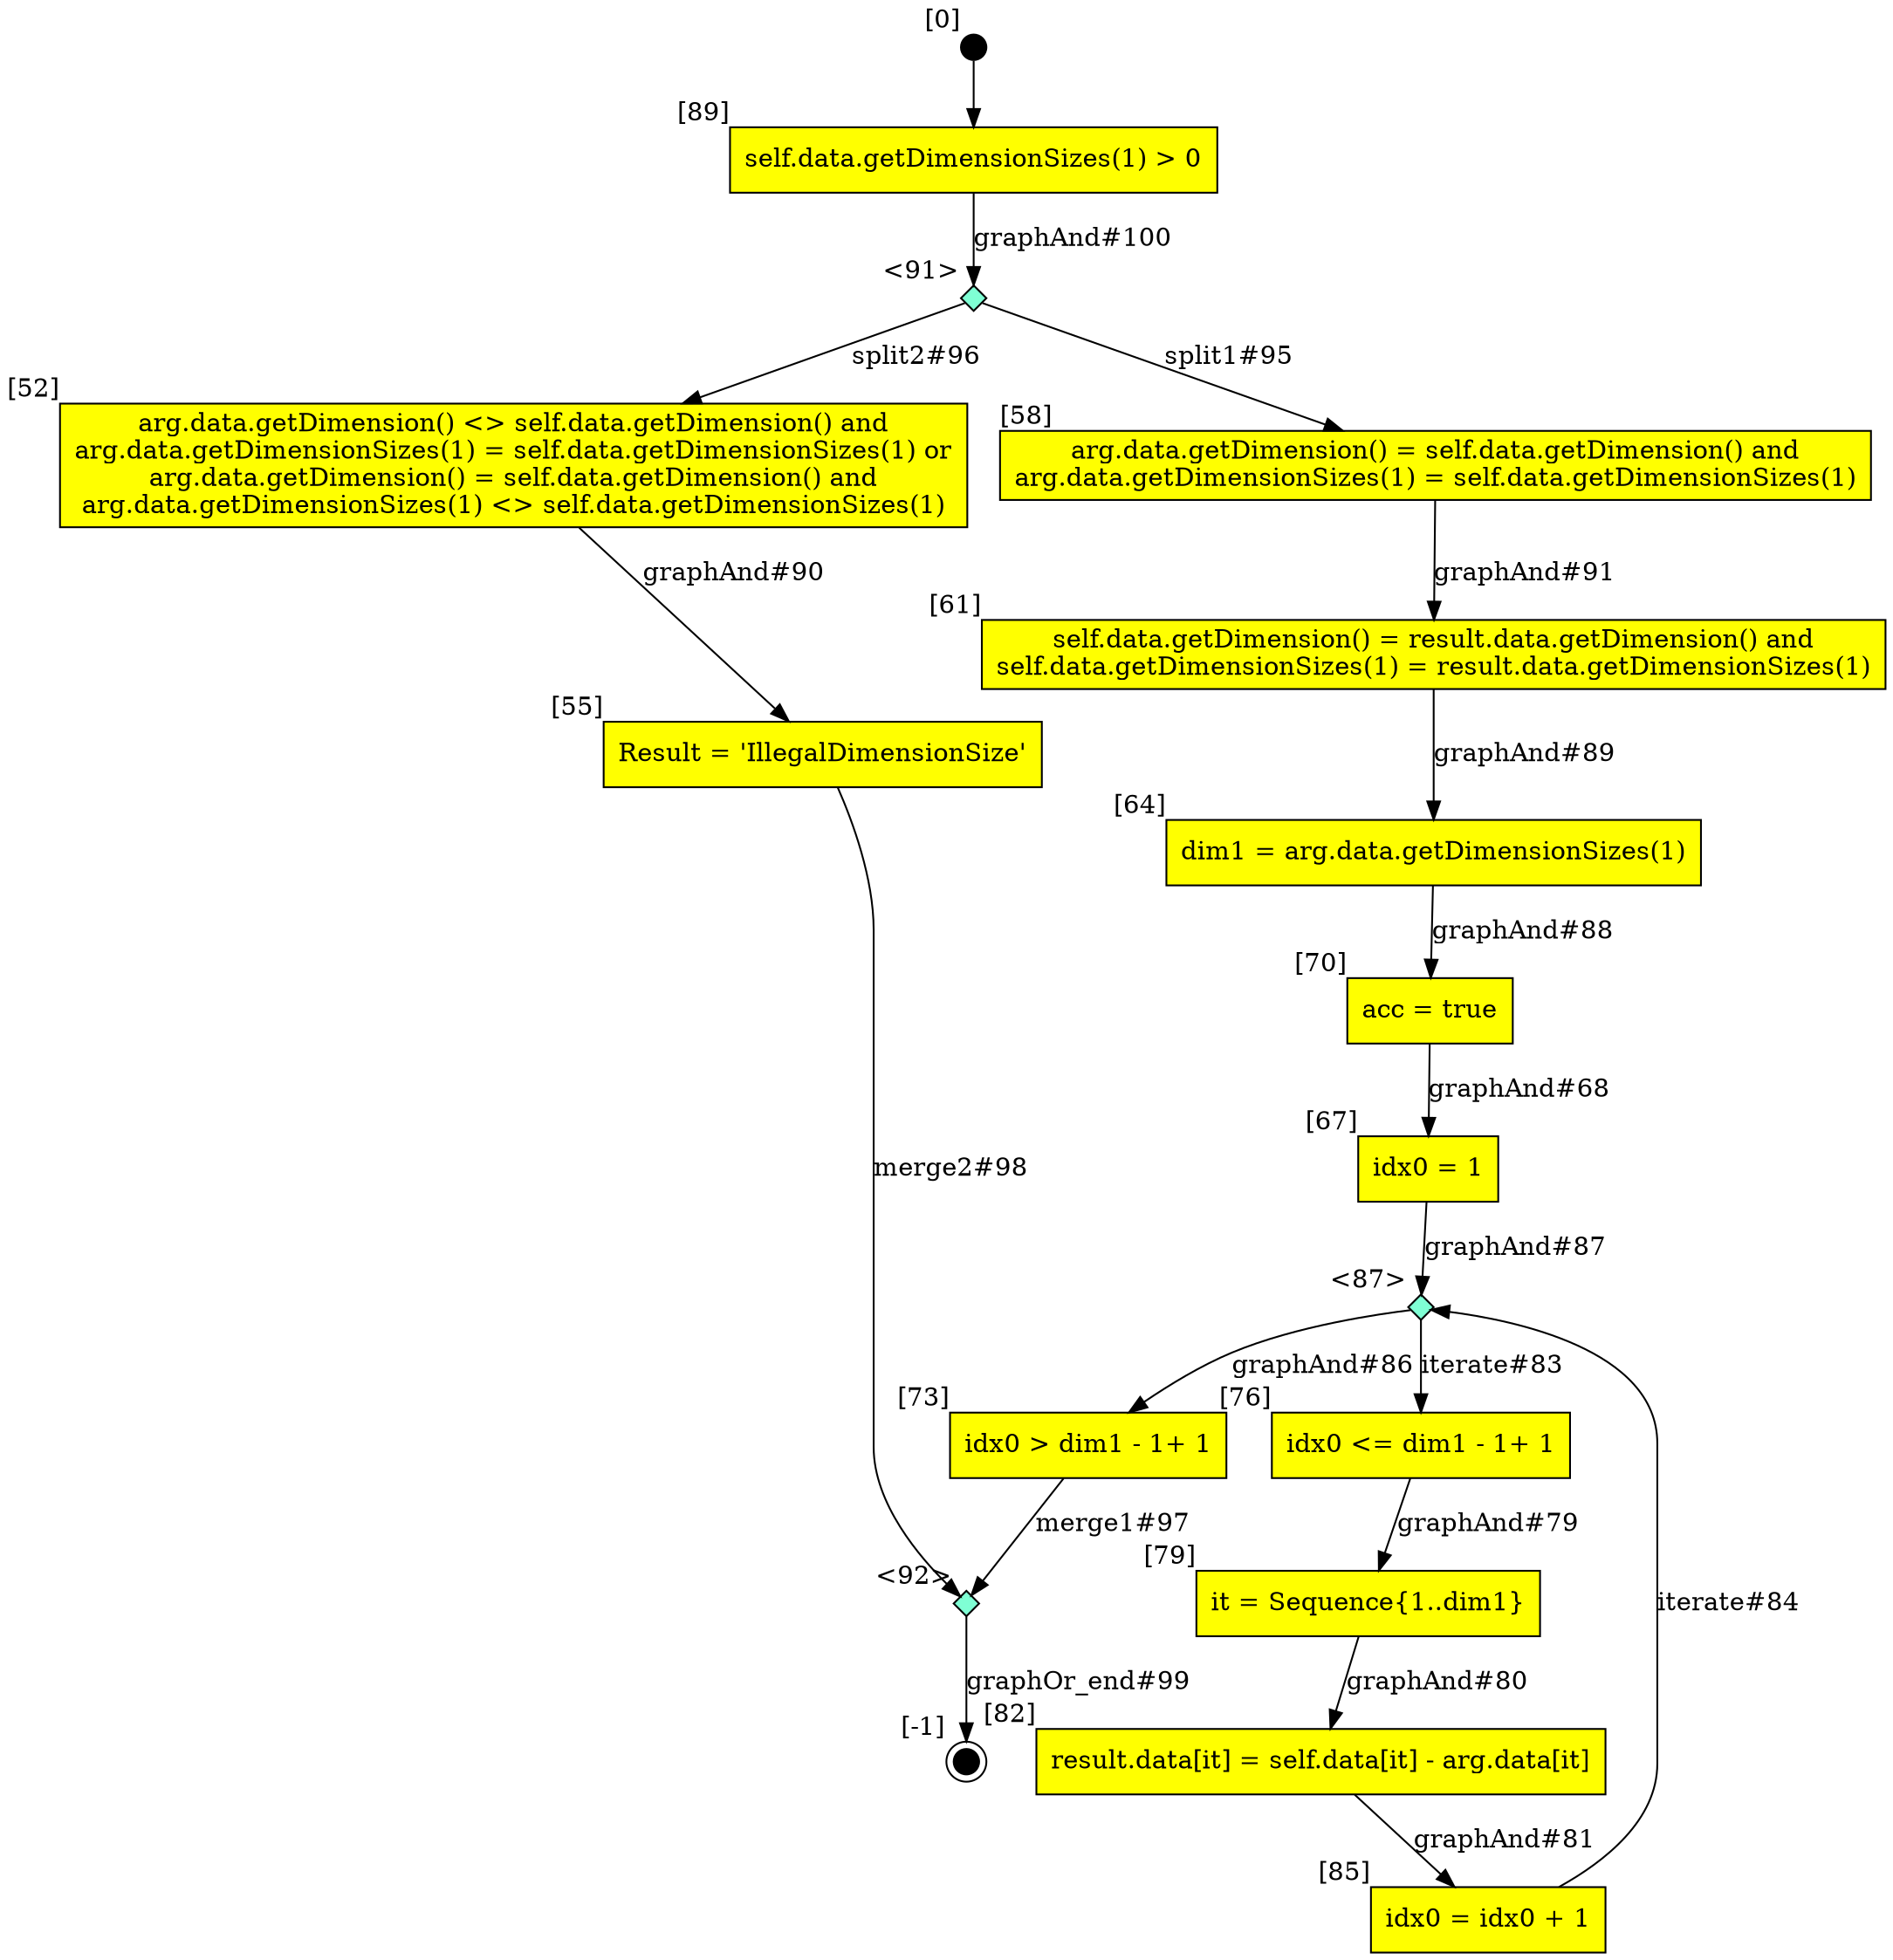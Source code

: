 digraph CLG {
  64 [shape="box", label="dim1 = arg.data.getDimensionSizes(1)", style=filled, fillcolor=yellow, xlabel="[64]"];
  67 [shape="box", label="idx0 = 1", style=filled, fillcolor=yellow, xlabel="[67]"];
  70 [shape="box", label="acc = true", style=filled, fillcolor=yellow, xlabel="[70]"];
  73 [shape="box", label="idx0 > dim1 - 1+ 1", style=filled, fillcolor=yellow, xlabel="[73]"];
  76 [shape="box", label="idx0 <= dim1 - 1+ 1", style=filled, fillcolor=yellow, xlabel="[76]"];
  79 [shape="box", label="it = Sequence{1..dim1}", style=filled, fillcolor=yellow, xlabel="[79]"];
  82 [shape="box", label="result.data[it] = self.data[it] - arg.data[it]", style=filled, fillcolor=yellow, xlabel="[82]"];
  52 [shape="box", label="arg.data.getDimension() <> self.data.getDimension() and
arg.data.getDimensionSizes(1) = self.data.getDimensionSizes(1) or
arg.data.getDimension() = self.data.getDimension() and
arg.data.getDimensionSizes(1) <> self.data.getDimensionSizes(1)
", style=filled, fillcolor=yellow, xlabel="[52]"];
  85 [shape="box", label="idx0 = idx0 + 1", style=filled, fillcolor=yellow, xlabel="[85]"];
  87 [shape="diamond", label="", xlabel="<87>", style=filled, fillcolor=aquamarine, fixedsize=true, width=.2, height=.2];
  55 [shape="box", label="Result = 'IllegalDimensionSize'", style=filled, fillcolor=yellow, xlabel="[55]"];
  88 [style=filled, fillcolor=black, shape="circle", label="", fixedsize=true, width=.2, height=.2, xlabel="[0]"];
  56 [style=filled, fillcolor=black, shape="doublecircle", label="", fixedsize=true, width=.2, height=.2, xlabel="[-1]"];
  89 [shape="box", label="self.data.getDimensionSizes(1) > 0", style=filled, fillcolor=yellow, xlabel="[89]"];
  58 [shape="box", label="arg.data.getDimension() = self.data.getDimension() and
arg.data.getDimensionSizes(1) = self.data.getDimensionSizes(1)
", style=filled, fillcolor=yellow, xlabel="[58]"];
  91 [shape="diamond", label="", xlabel="<91>", style=filled, fillcolor=aquamarine, fixedsize=true, width=.2, height=.2];
  92 [shape="diamond", label="", xlabel="<92>", style=filled, fillcolor=aquamarine, fixedsize=true, width=.2, height=.2];
  61 [shape="box", label="self.data.getDimension() = result.data.getDimension() and
self.data.getDimensionSizes(1) = result.data.getDimensionSizes(1)
", style=filled, fillcolor=yellow, xlabel="[61]"];
  91 -> 52[label="split2#96"];
  73 -> 92[label="merge1#97"];
  55 -> 92[label="merge2#98"];
  92 -> 56[label="graphOr_end#99"];
  70 -> 67[label="graphAnd#68"];
  89 -> 91[label="graphAnd#100"];
  76 -> 79[label="graphAnd#79"];
  79 -> 82[label="graphAnd#80"];
  82 -> 85[label="graphAnd#81"];
  87 -> 76[label="iterate#83"];
  85 -> 87[label="iterate#84"];
  87 -> 73[label="graphAnd#86"];
  67 -> 87[label="graphAnd#87"];
  64 -> 70[label="graphAnd#88"];
  61 -> 64[label="graphAnd#89"];
  52 -> 55[label="graphAnd#90"];
  58 -> 61[label="graphAnd#91"];
  88 -> 89;
  91 -> 58[label="split1#95"];
}
